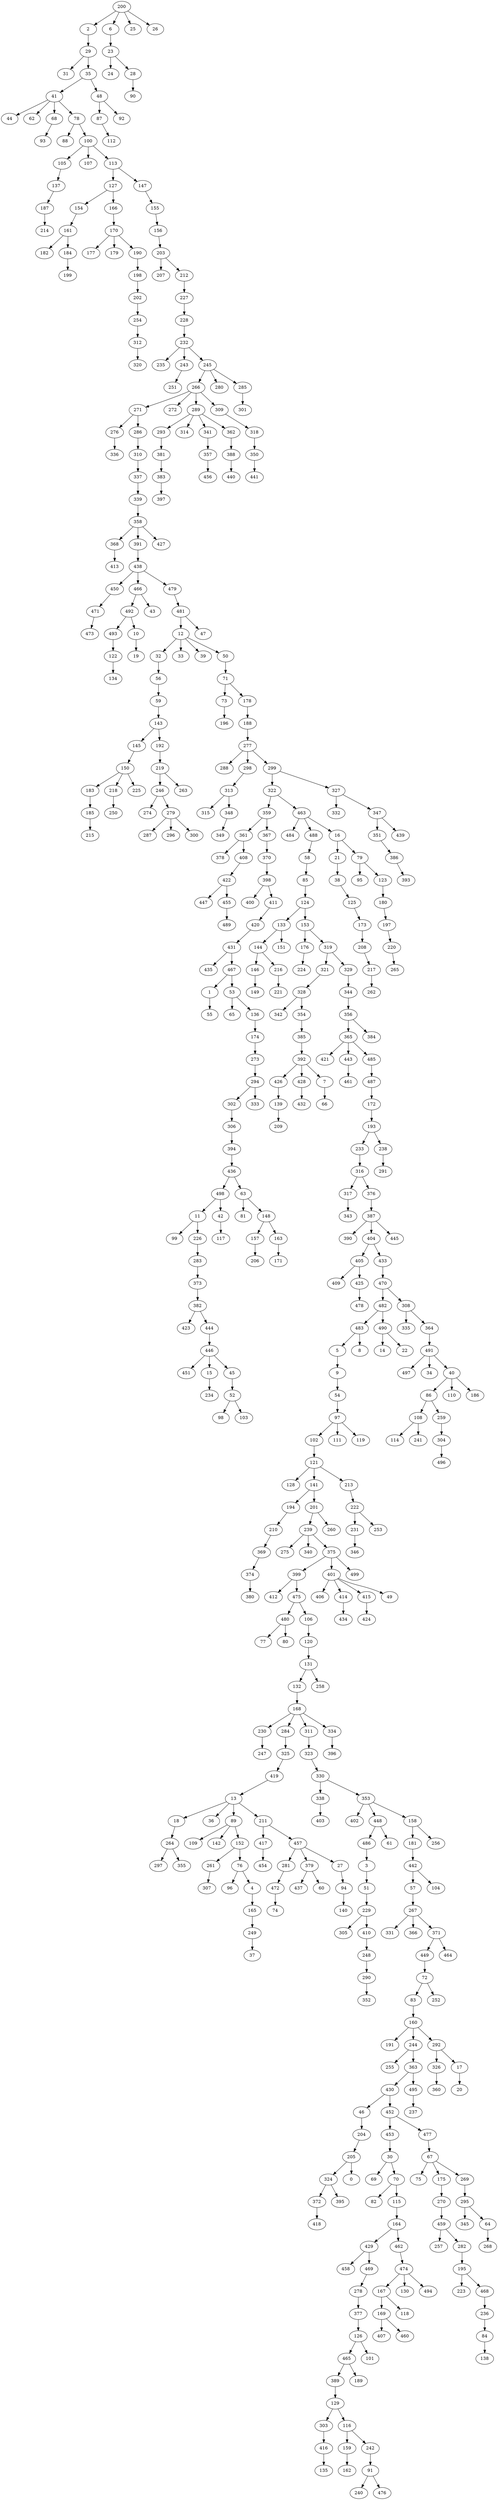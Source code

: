 digraph G {
	200 -> 2;
	200 -> 6;
	200 -> 25;
	200 -> 26;
	6 -> 23;
	23 -> 24;
	23 -> 28;
	2 -> 29;
	29 -> 31;
	29 -> 35;
	35 -> 41;
	35 -> 48;
	41 -> 44;
	41 -> 62;
	41 -> 68;
	41 -> 78;
	48 -> 87;
	48 -> 92;
	78 -> 88;
	78 -> 100;
	28 -> 90;
	68 -> 93;
	100 -> 105;
	100 -> 107;
	100 -> 113;
	87 -> 112;
	113 -> 127;
	113 -> 147;
	105 -> 137;
	127 -> 154;
	127 -> 166;
	147 -> 155;
	155 -> 156;
	154 -> 161;
	166 -> 170;
	170 -> 177;
	170 -> 179;
	170 -> 190;
	161 -> 182;
	161 -> 184;
	137 -> 187;
	190 -> 198;
	184 -> 199;
	198 -> 202;
	156 -> 203;
	203 -> 207;
	203 -> 212;
	187 -> 214;
	212 -> 227;
	227 -> 228;
	228 -> 232;
	232 -> 235;
	232 -> 243;
	232 -> 245;
	243 -> 251;
	202 -> 254;
	245 -> 266;
	245 -> 280;
	245 -> 285;
	266 -> 271;
	266 -> 272;
	266 -> 289;
	266 -> 309;
	271 -> 276;
	271 -> 286;
	289 -> 293;
	289 -> 314;
	289 -> 341;
	289 -> 362;
	285 -> 301;
	286 -> 310;
	254 -> 312;
	309 -> 318;
	312 -> 320;
	276 -> 336;
	310 -> 337;
	337 -> 339;
	318 -> 350;
	341 -> 357;
	339 -> 358;
	358 -> 368;
	358 -> 391;
	358 -> 427;
	293 -> 381;
	381 -> 383;
	362 -> 388;
	383 -> 397;
	368 -> 413;
	391 -> 438;
	388 -> 440;
	350 -> 441;
	438 -> 450;
	438 -> 466;
	438 -> 479;
	357 -> 456;
	450 -> 471;
	471 -> 473;
	479 -> 481;
	466 -> 492;
	466 -> 43;
	492 -> 493;
	492 -> 10;
	481 -> 12;
	481 -> 47;
	10 -> 19;
	12 -> 32;
	12 -> 33;
	12 -> 39;
	12 -> 50;
	32 -> 56;
	56 -> 59;
	50 -> 71;
	71 -> 73;
	71 -> 178;
	493 -> 122;
	122 -> 134;
	59 -> 143;
	143 -> 145;
	143 -> 192;
	145 -> 150;
	150 -> 183;
	150 -> 218;
	150 -> 225;
	183 -> 185;
	178 -> 188;
	73 -> 196;
	185 -> 215;
	192 -> 219;
	219 -> 246;
	219 -> 263;
	218 -> 250;
	246 -> 274;
	246 -> 279;
	188 -> 277;
	279 -> 287;
	279 -> 296;
	279 -> 300;
	277 -> 288;
	277 -> 298;
	277 -> 299;
	298 -> 313;
	313 -> 315;
	313 -> 348;
	299 -> 322;
	299 -> 327;
	327 -> 332;
	327 -> 347;
	348 -> 349;
	347 -> 351;
	347 -> 439;
	322 -> 359;
	322 -> 463;
	359 -> 361;
	359 -> 367;
	367 -> 370;
	361 -> 378;
	361 -> 408;
	351 -> 386;
	386 -> 393;
	370 -> 398;
	398 -> 400;
	398 -> 411;
	411 -> 420;
	408 -> 422;
	420 -> 431;
	431 -> 435;
	431 -> 467;
	422 -> 447;
	422 -> 455;
	463 -> 484;
	463 -> 488;
	463 -> 16;
	455 -> 489;
	467 -> 1;
	467 -> 53;
	16 -> 21;
	16 -> 79;
	21 -> 38;
	1 -> 55;
	488 -> 58;
	53 -> 65;
	53 -> 136;
	58 -> 85;
	79 -> 95;
	79 -> 123;
	85 -> 124;
	38 -> 125;
	124 -> 133;
	124 -> 153;
	133 -> 144;
	133 -> 151;
	144 -> 146;
	144 -> 216;
	146 -> 149;
	125 -> 173;
	136 -> 174;
	153 -> 176;
	153 -> 319;
	123 -> 180;
	180 -> 197;
	173 -> 208;
	208 -> 217;
	197 -> 220;
	216 -> 221;
	176 -> 224;
	217 -> 262;
	220 -> 265;
	174 -> 273;
	273 -> 294;
	294 -> 302;
	294 -> 333;
	302 -> 306;
	319 -> 321;
	319 -> 329;
	321 -> 328;
	328 -> 342;
	328 -> 354;
	329 -> 344;
	344 -> 356;
	356 -> 365;
	356 -> 384;
	354 -> 385;
	385 -> 392;
	306 -> 394;
	365 -> 421;
	365 -> 443;
	365 -> 485;
	392 -> 426;
	392 -> 428;
	392 -> 7;
	428 -> 432;
	394 -> 436;
	443 -> 461;
	485 -> 487;
	436 -> 498;
	436 -> 63;
	498 -> 11;
	498 -> 42;
	7 -> 66;
	63 -> 81;
	63 -> 148;
	11 -> 99;
	11 -> 226;
	42 -> 117;
	426 -> 139;
	148 -> 157;
	148 -> 163;
	163 -> 171;
	487 -> 172;
	172 -> 193;
	157 -> 206;
	139 -> 209;
	193 -> 233;
	193 -> 238;
	226 -> 283;
	238 -> 291;
	233 -> 316;
	316 -> 317;
	316 -> 376;
	317 -> 343;
	283 -> 373;
	373 -> 382;
	376 -> 387;
	387 -> 390;
	387 -> 404;
	387 -> 445;
	404 -> 405;
	404 -> 433;
	405 -> 409;
	405 -> 425;
	382 -> 423;
	382 -> 444;
	444 -> 446;
	446 -> 451;
	446 -> 15;
	446 -> 45;
	433 -> 470;
	425 -> 478;
	470 -> 482;
	470 -> 308;
	482 -> 483;
	482 -> 490;
	483 -> 5;
	483 -> 8;
	5 -> 9;
	490 -> 14;
	490 -> 22;
	45 -> 52;
	9 -> 54;
	54 -> 97;
	52 -> 98;
	52 -> 103;
	97 -> 102;
	97 -> 111;
	97 -> 119;
	102 -> 121;
	121 -> 128;
	121 -> 141;
	121 -> 213;
	141 -> 194;
	141 -> 201;
	194 -> 210;
	213 -> 222;
	222 -> 231;
	222 -> 253;
	15 -> 234;
	201 -> 239;
	201 -> 260;
	239 -> 275;
	239 -> 340;
	239 -> 375;
	308 -> 335;
	308 -> 364;
	231 -> 346;
	210 -> 369;
	369 -> 374;
	374 -> 380;
	375 -> 399;
	375 -> 401;
	375 -> 499;
	401 -> 406;
	401 -> 414;
	401 -> 415;
	401 -> 49;
	399 -> 412;
	399 -> 475;
	415 -> 424;
	414 -> 434;
	475 -> 480;
	475 -> 106;
	364 -> 491;
	491 -> 497;
	491 -> 34;
	491 -> 40;
	480 -> 77;
	480 -> 80;
	40 -> 86;
	40 -> 110;
	40 -> 186;
	86 -> 108;
	86 -> 259;
	108 -> 114;
	108 -> 241;
	106 -> 120;
	120 -> 131;
	131 -> 132;
	131 -> 258;
	132 -> 168;
	168 -> 230;
	168 -> 284;
	168 -> 311;
	168 -> 334;
	230 -> 247;
	259 -> 304;
	311 -> 323;
	284 -> 325;
	323 -> 330;
	330 -> 338;
	330 -> 353;
	334 -> 396;
	353 -> 402;
	353 -> 448;
	353 -> 158;
	338 -> 403;
	325 -> 419;
	448 -> 486;
	448 -> 61;
	304 -> 496;
	486 -> 3;
	419 -> 13;
	13 -> 18;
	13 -> 36;
	13 -> 89;
	13 -> 211;
	3 -> 51;
	89 -> 109;
	89 -> 142;
	89 -> 152;
	158 -> 181;
	158 -> 256;
	51 -> 229;
	152 -> 261;
	152 -> 76;
	18 -> 264;
	264 -> 297;
	264 -> 355;
	229 -> 305;
	229 -> 410;
	261 -> 307;
	211 -> 417;
	211 -> 457;
	181 -> 442;
	417 -> 454;
	442 -> 57;
	442 -> 104;
	76 -> 96;
	76 -> 4;
	410 -> 248;
	57 -> 267;
	457 -> 281;
	457 -> 379;
	457 -> 27;
	248 -> 290;
	267 -> 331;
	267 -> 366;
	267 -> 371;
	290 -> 352;
	379 -> 437;
	379 -> 60;
	371 -> 449;
	371 -> 464;
	281 -> 472;
	449 -> 72;
	472 -> 74;
	72 -> 83;
	72 -> 252;
	27 -> 94;
	94 -> 140;
	83 -> 160;
	4 -> 165;
	160 -> 191;
	160 -> 244;
	160 -> 292;
	165 -> 249;
	244 -> 255;
	244 -> 363;
	292 -> 326;
	292 -> 17;
	326 -> 360;
	363 -> 430;
	363 -> 495;
	17 -> 20;
	249 -> 37;
	430 -> 46;
	430 -> 452;
	46 -> 204;
	204 -> 205;
	495 -> 237;
	205 -> 324;
	205 -> 0;
	324 -> 372;
	324 -> 395;
	372 -> 418;
	452 -> 453;
	452 -> 477;
	453 -> 30;
	477 -> 67;
	30 -> 69;
	30 -> 70;
	67 -> 75;
	67 -> 175;
	67 -> 269;
	70 -> 82;
	70 -> 115;
	115 -> 164;
	175 -> 270;
	164 -> 429;
	164 -> 462;
	429 -> 458;
	429 -> 469;
	270 -> 459;
	459 -> 257;
	459 -> 282;
	469 -> 278;
	269 -> 295;
	295 -> 345;
	295 -> 64;
	278 -> 377;
	377 -> 126;
	282 -> 195;
	195 -> 223;
	195 -> 468;
	64 -> 268;
	126 -> 465;
	126 -> 101;
	468 -> 236;
	465 -> 389;
	465 -> 189;
	462 -> 474;
	236 -> 84;
	474 -> 167;
	474 -> 130;
	474 -> 494;
	167 -> 169;
	167 -> 118;
	169 -> 407;
	169 -> 460;
	389 -> 129;
	84 -> 138;
	129 -> 303;
	129 -> 116;
	303 -> 416;
	116 -> 159;
	116 -> 242;
	159 -> 162;
	242 -> 91;
	91 -> 240;
	91 -> 476;
	416 -> 135;
}